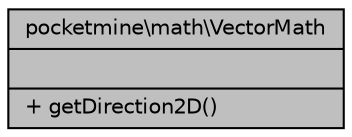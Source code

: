 digraph "pocketmine\math\VectorMath"
{
 // INTERACTIVE_SVG=YES
 // LATEX_PDF_SIZE
  edge [fontname="Helvetica",fontsize="10",labelfontname="Helvetica",labelfontsize="10"];
  node [fontname="Helvetica",fontsize="10",shape=record];
  Node1 [label="{pocketmine\\math\\VectorMath\n||+ getDirection2D()\l}",height=0.2,width=0.4,color="black", fillcolor="grey75", style="filled", fontcolor="black",tooltip=" "];
}
